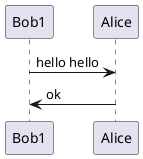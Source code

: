 {
  "sha1": "tsj44bkslg6ih7ihbjsbmnqkuj6ku2u",
  "insertion": {
    "when": "2024-06-04T17:28:46.688Z",
    "user": "plantuml@gmail.com"
  }
}
@startuml
!define DOUBLE(x) x x
!definelong AUTHEN(x,y)
x -> y : DOUBLE(hello)
y -> x : ok
!enddefinelong
AUTHEN(Bob1,Alice)
@enduml
